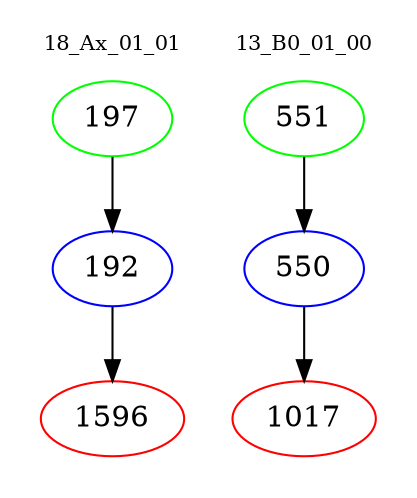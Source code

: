 digraph{
subgraph cluster_0 {
color = white
label = "18_Ax_01_01";
fontsize=10;
T0_197 [label="197", color="green"]
T0_197 -> T0_192 [color="black"]
T0_192 [label="192", color="blue"]
T0_192 -> T0_1596 [color="black"]
T0_1596 [label="1596", color="red"]
}
subgraph cluster_1 {
color = white
label = "13_B0_01_00";
fontsize=10;
T1_551 [label="551", color="green"]
T1_551 -> T1_550 [color="black"]
T1_550 [label="550", color="blue"]
T1_550 -> T1_1017 [color="black"]
T1_1017 [label="1017", color="red"]
}
}
